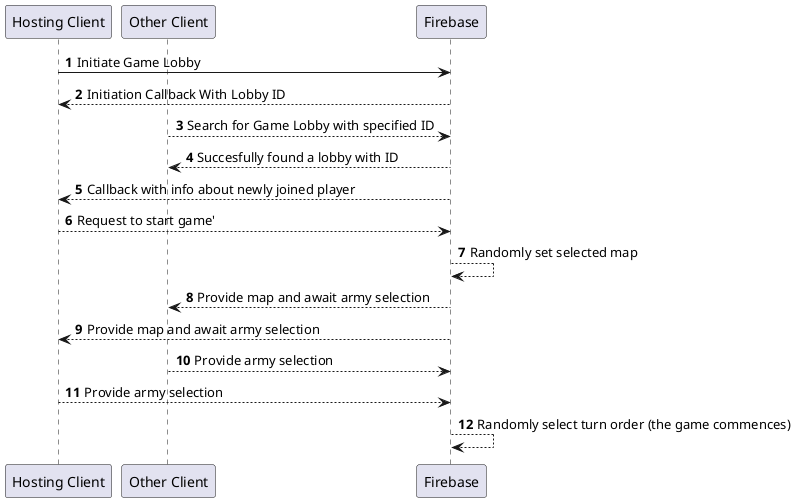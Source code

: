 @startuml
'https://plantuml.com/sequence-diagram

autonumber
participant "Hosting Client"
participant "Other Client"
participant "Firebase"
"Hosting Client" -> "Firebase": Initiate Game Lobby
"Firebase" --> "Hosting Client": Initiation Callback With Lobby ID

"Other Client" --> "Firebase": Search for Game Lobby with specified ID
"Firebase" -->"Other Client": Succesfully found a lobby with ID
"Firebase" -->"Hosting Client": Callback with info about newly joined player
"Hosting Client" -->"Firebase": Request to start game'
"Firebase"-->"Firebase": Randomly set selected map
"Firebase"-->"Other Client": Provide map and await army selection
"Firebase"-->"Hosting Client": Provide map and await army selection
"Other Client"-->"Firebase": Provide army selection
"Hosting Client" -->"Firebase": Provide army selection
"Firebase"-->"Firebase": Randomly select turn order (the game commences)
@enduml
